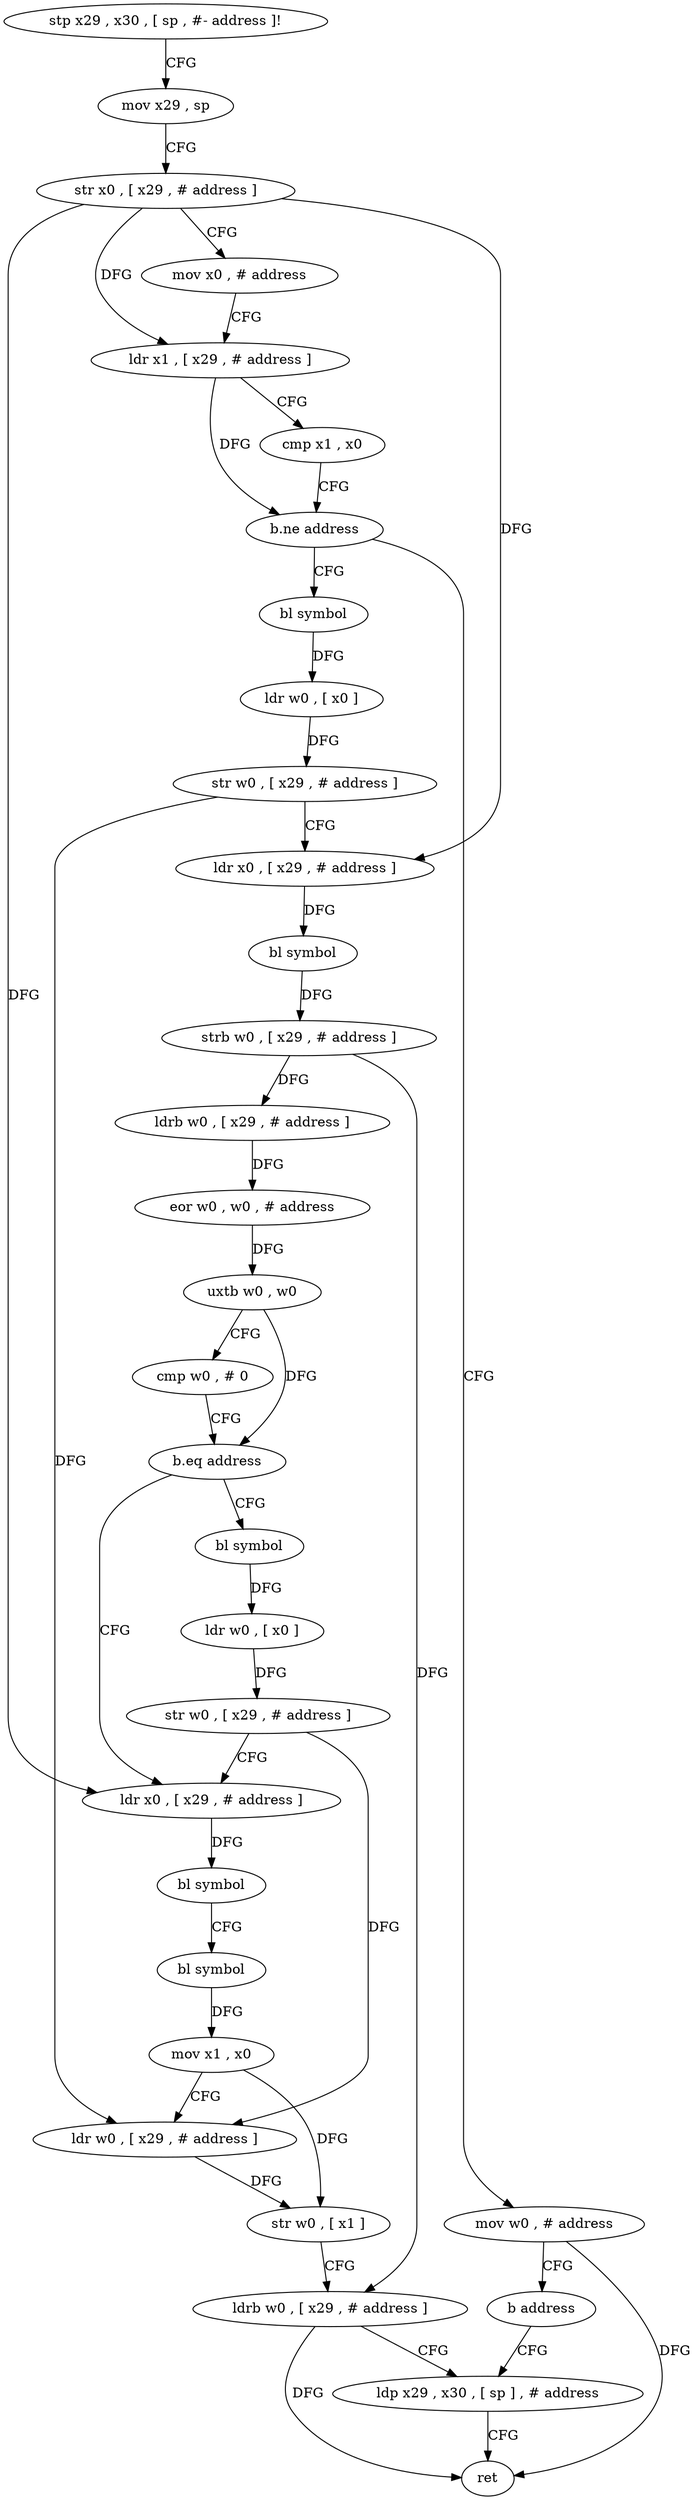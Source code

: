 digraph "func" {
"4484612" [label = "stp x29 , x30 , [ sp , #- address ]!" ]
"4484616" [label = "mov x29 , sp" ]
"4484620" [label = "str x0 , [ x29 , # address ]" ]
"4484624" [label = "mov x0 , # address" ]
"4484628" [label = "ldr x1 , [ x29 , # address ]" ]
"4484632" [label = "cmp x1 , x0" ]
"4484636" [label = "b.ne address" ]
"4484648" [label = "bl symbol" ]
"4484640" [label = "mov w0 , # address" ]
"4484652" [label = "ldr w0 , [ x0 ]" ]
"4484656" [label = "str w0 , [ x29 , # address ]" ]
"4484660" [label = "ldr x0 , [ x29 , # address ]" ]
"4484664" [label = "bl symbol" ]
"4484668" [label = "strb w0 , [ x29 , # address ]" ]
"4484672" [label = "ldrb w0 , [ x29 , # address ]" ]
"4484676" [label = "eor w0 , w0 , # address" ]
"4484680" [label = "uxtb w0 , w0" ]
"4484684" [label = "cmp w0 , # 0" ]
"4484688" [label = "b.eq address" ]
"4484704" [label = "ldr x0 , [ x29 , # address ]" ]
"4484692" [label = "bl symbol" ]
"4484644" [label = "b address" ]
"4484732" [label = "ldp x29 , x30 , [ sp ] , # address" ]
"4484708" [label = "bl symbol" ]
"4484712" [label = "bl symbol" ]
"4484716" [label = "mov x1 , x0" ]
"4484720" [label = "ldr w0 , [ x29 , # address ]" ]
"4484724" [label = "str w0 , [ x1 ]" ]
"4484728" [label = "ldrb w0 , [ x29 , # address ]" ]
"4484696" [label = "ldr w0 , [ x0 ]" ]
"4484700" [label = "str w0 , [ x29 , # address ]" ]
"4484736" [label = "ret" ]
"4484612" -> "4484616" [ label = "CFG" ]
"4484616" -> "4484620" [ label = "CFG" ]
"4484620" -> "4484624" [ label = "CFG" ]
"4484620" -> "4484628" [ label = "DFG" ]
"4484620" -> "4484660" [ label = "DFG" ]
"4484620" -> "4484704" [ label = "DFG" ]
"4484624" -> "4484628" [ label = "CFG" ]
"4484628" -> "4484632" [ label = "CFG" ]
"4484628" -> "4484636" [ label = "DFG" ]
"4484632" -> "4484636" [ label = "CFG" ]
"4484636" -> "4484648" [ label = "CFG" ]
"4484636" -> "4484640" [ label = "CFG" ]
"4484648" -> "4484652" [ label = "DFG" ]
"4484640" -> "4484644" [ label = "CFG" ]
"4484640" -> "4484736" [ label = "DFG" ]
"4484652" -> "4484656" [ label = "DFG" ]
"4484656" -> "4484660" [ label = "CFG" ]
"4484656" -> "4484720" [ label = "DFG" ]
"4484660" -> "4484664" [ label = "DFG" ]
"4484664" -> "4484668" [ label = "DFG" ]
"4484668" -> "4484672" [ label = "DFG" ]
"4484668" -> "4484728" [ label = "DFG" ]
"4484672" -> "4484676" [ label = "DFG" ]
"4484676" -> "4484680" [ label = "DFG" ]
"4484680" -> "4484684" [ label = "CFG" ]
"4484680" -> "4484688" [ label = "DFG" ]
"4484684" -> "4484688" [ label = "CFG" ]
"4484688" -> "4484704" [ label = "CFG" ]
"4484688" -> "4484692" [ label = "CFG" ]
"4484704" -> "4484708" [ label = "DFG" ]
"4484692" -> "4484696" [ label = "DFG" ]
"4484644" -> "4484732" [ label = "CFG" ]
"4484732" -> "4484736" [ label = "CFG" ]
"4484708" -> "4484712" [ label = "CFG" ]
"4484712" -> "4484716" [ label = "DFG" ]
"4484716" -> "4484720" [ label = "CFG" ]
"4484716" -> "4484724" [ label = "DFG" ]
"4484720" -> "4484724" [ label = "DFG" ]
"4484724" -> "4484728" [ label = "CFG" ]
"4484728" -> "4484732" [ label = "CFG" ]
"4484728" -> "4484736" [ label = "DFG" ]
"4484696" -> "4484700" [ label = "DFG" ]
"4484700" -> "4484704" [ label = "CFG" ]
"4484700" -> "4484720" [ label = "DFG" ]
}
